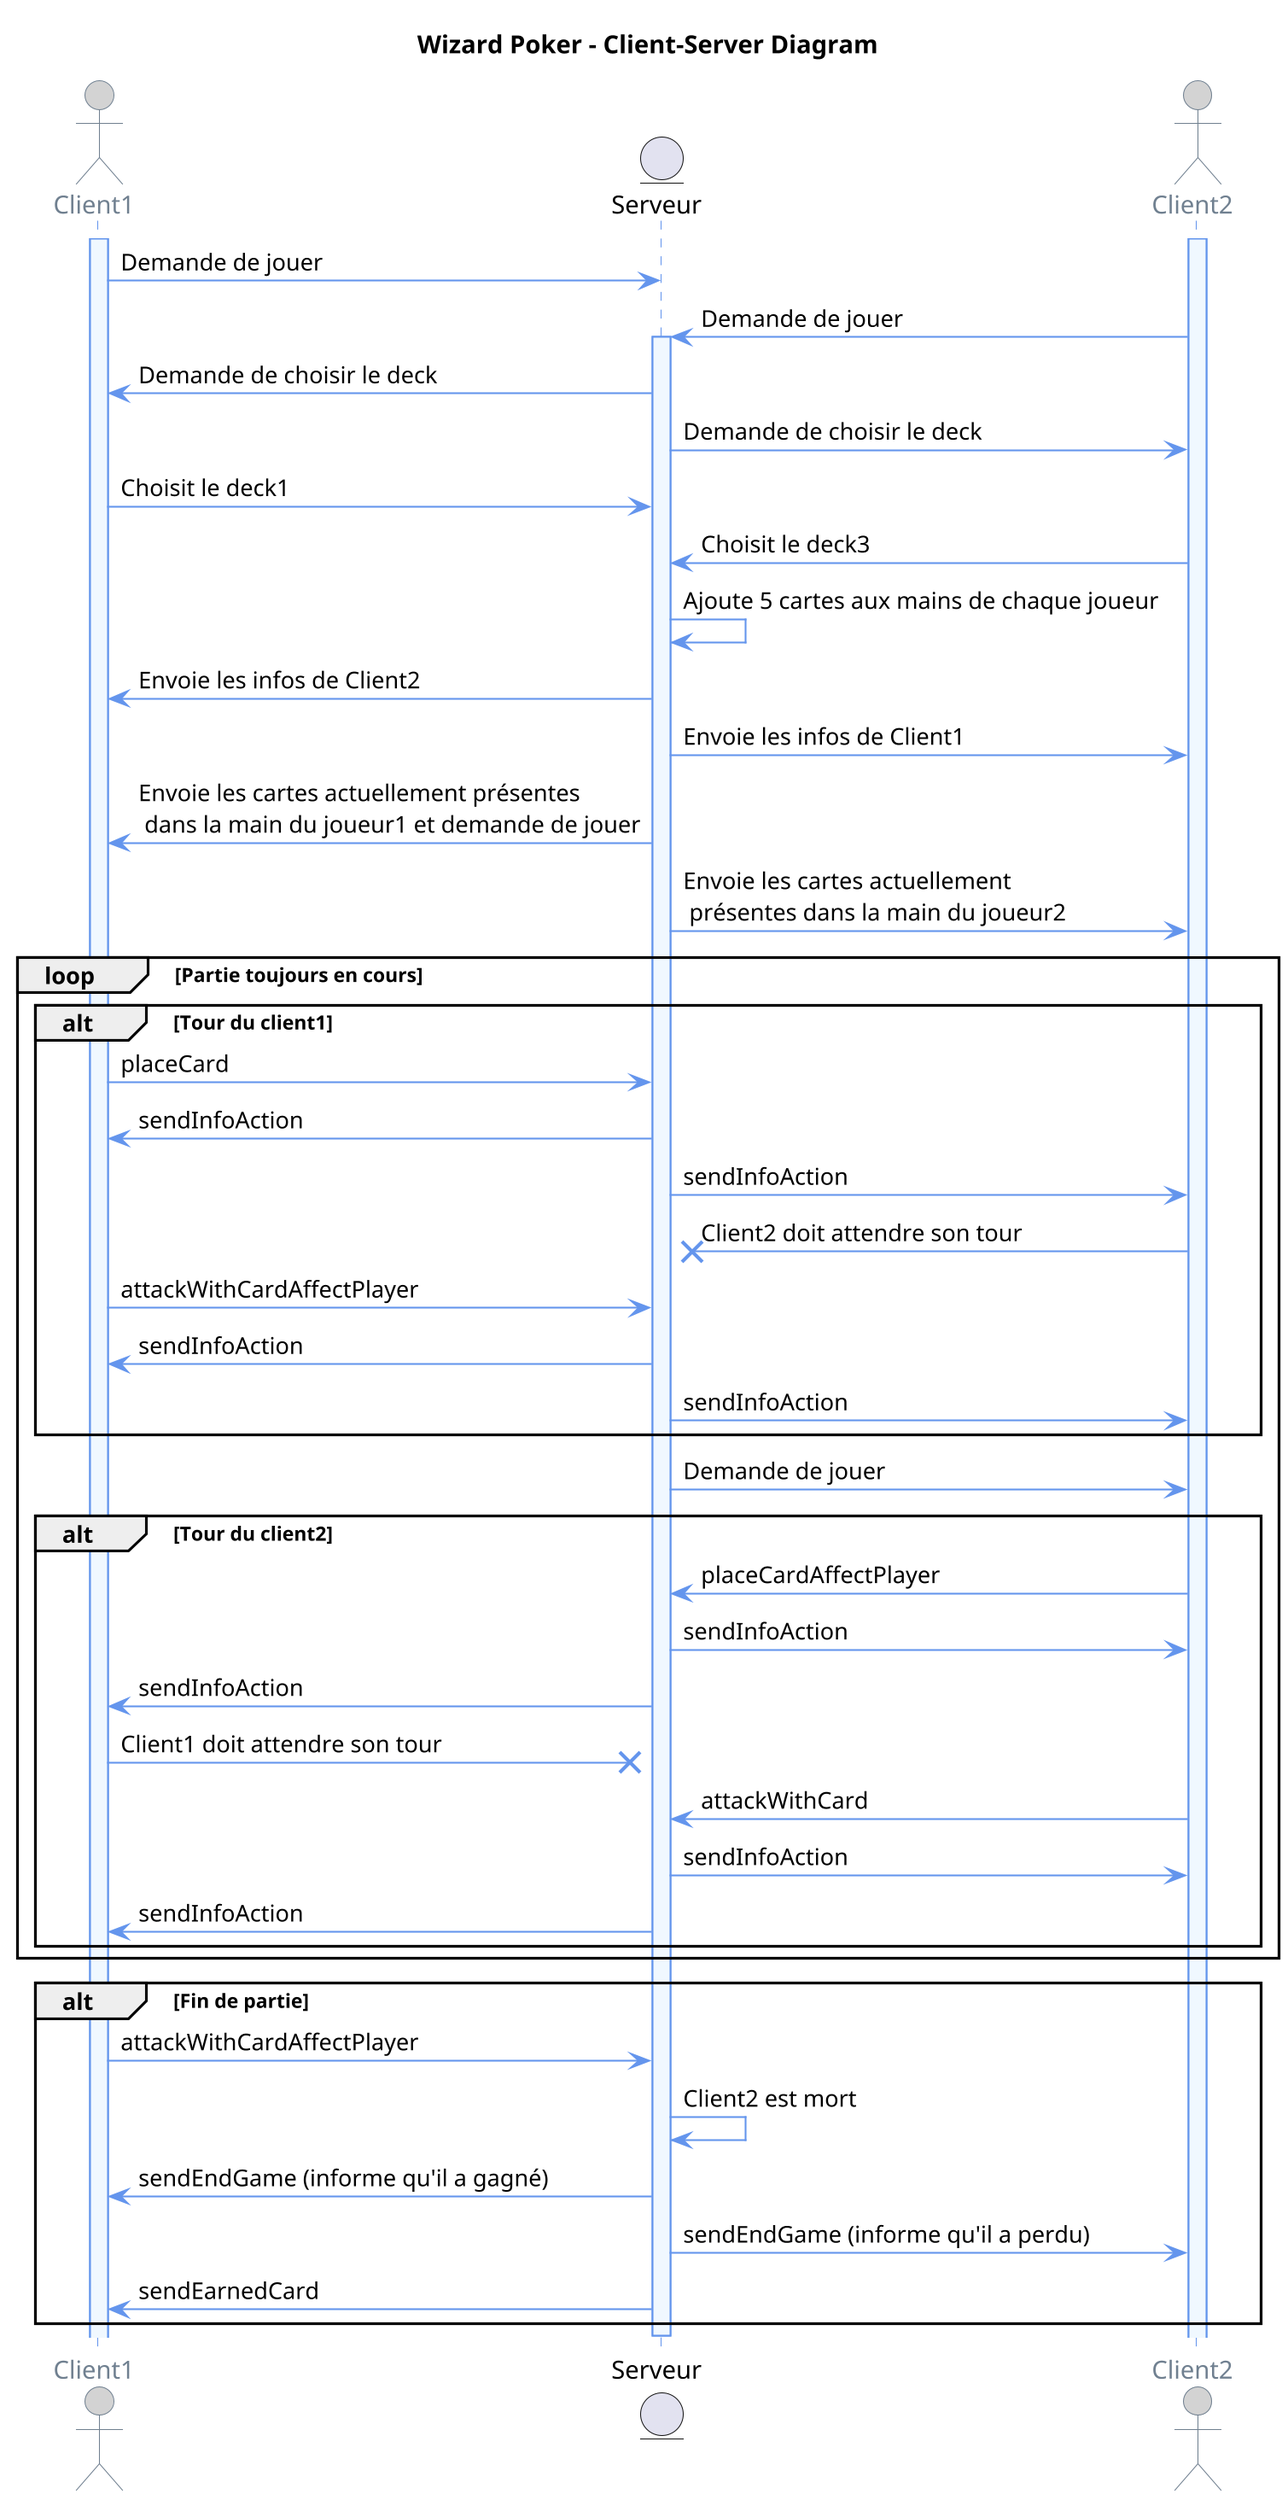@startuml


title Wizard Poker - Client-Server Diagram 

'pas d'ombre
skinparam shadowing false

skinparam dpi 200

skinparam sequence {
  ArrowColor CornflowerBlue
  LifeLineBorderColor CornflowerBlue
  LifeLineBackgroundColor AliceBlue
  
  ParticipantBorderColor CornflowerBlue
  ParticipantBackgroundColor AliceBlue
  
  ActorBackgroundColor LightGray
  ActorFontColor SlateGray
  actorBorderColor SlateGray
}


actor Client1
entity Serveur
actor Client2

activate Client1
activate Client2



Client1 -> Serveur : Demande de jouer
Client2 -> Serveur : Demande de jouer
activate Serveur
Serveur -> Client1 : Demande de choisir le deck
Serveur -> Client2 : Demande de choisir le deck
Client1 -> Serveur : Choisit le deck1
Client2 -> Serveur : Choisit le deck3
Serveur -> Serveur : Ajoute 5 cartes aux mains de chaque joueur
Serveur -> Client1 : Envoie les infos de Client2
Serveur -> Client2 : Envoie les infos de Client1
Serveur -> Client1 : Envoie les cartes actuellement présentes\n dans la main du joueur1 et demande de jouer
Serveur -> Client2 : Envoie les cartes actuellement\n présentes dans la main du joueur2

loop Partie toujours en cours
alt Tour du client1
  Client1 -> Serveur : placeCard
  Serveur -> Client1 : sendInfoAction
  Serveur -> Client2 : sendInfoAction
  Client2 ->x Serveur : Client2 doit attendre son tour
  Client1 -> Serveur : attackWithCardAffectPlayer
  Serveur -> Client1 : sendInfoAction
  Serveur -> Client2 : sendInfoAction
end

Serveur -> Client2 : Demande de jouer

alt Tour du client2
  Client2 -> Serveur : placeCardAffectPlayer
  Serveur -> Client2 : sendInfoAction
  Serveur -> Client1 : sendInfoAction
  Client1 ->x Serveur : Client1 doit attendre son tour
  Client2 -> Serveur : attackWithCard
  Serveur -> Client2 : sendInfoAction
  Serveur -> Client1 : sendInfoAction
end

end

alt Fin de partie
  Client1 -> Serveur : attackWithCardAffectPlayer
  Serveur -> Serveur : Client2 est mort
  Serveur -> Client1 : sendEndGame (informe qu'il a gagné)
  Serveur -> Client2 : sendEndGame (informe qu'il a perdu)
  Serveur -> Client1 : sendEarnedCard
end
deactivate Serveur

@enduml